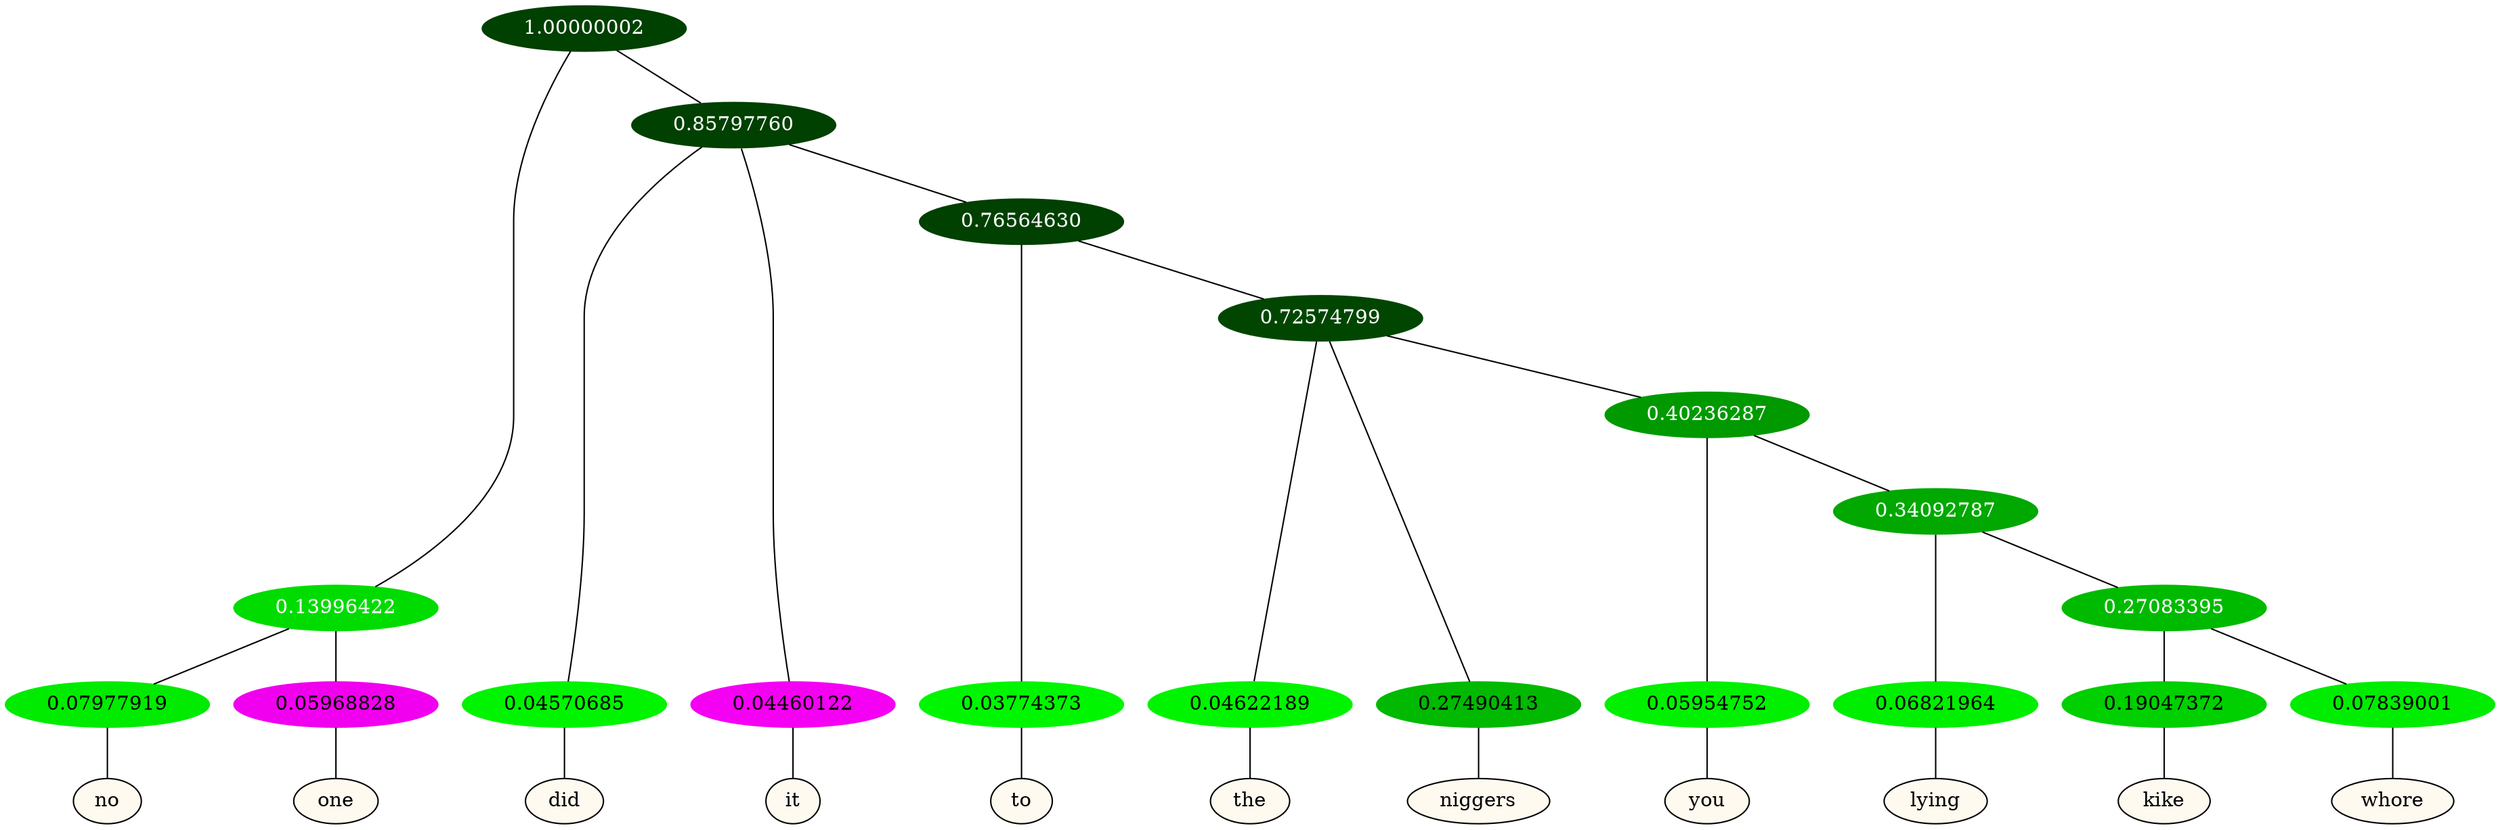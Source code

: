 graph {
	node [format=png height=0.15 nodesep=0.001 ordering=out overlap=prism overlap_scaling=0.01 ranksep=0.001 ratio=0.2 style=filled width=0.15]
	{
		rank=same
		a_w_3 [label=no color=black fillcolor=floralwhite style="filled,solid"]
		a_w_4 [label=one color=black fillcolor=floralwhite style="filled,solid"]
		a_w_5 [label=did color=black fillcolor=floralwhite style="filled,solid"]
		a_w_6 [label=it color=black fillcolor=floralwhite style="filled,solid"]
		a_w_8 [label=to color=black fillcolor=floralwhite style="filled,solid"]
		a_w_10 [label=the color=black fillcolor=floralwhite style="filled,solid"]
		a_w_11 [label=niggers color=black fillcolor=floralwhite style="filled,solid"]
		a_w_13 [label=you color=black fillcolor=floralwhite style="filled,solid"]
		a_w_15 [label=lying color=black fillcolor=floralwhite style="filled,solid"]
		a_w_17 [label=kike color=black fillcolor=floralwhite style="filled,solid"]
		a_w_18 [label=whore color=black fillcolor=floralwhite style="filled,solid"]
	}
	a_n_3 -- a_w_3
	a_n_4 -- a_w_4
	a_n_5 -- a_w_5
	a_n_6 -- a_w_6
	a_n_8 -- a_w_8
	a_n_10 -- a_w_10
	a_n_11 -- a_w_11
	a_n_13 -- a_w_13
	a_n_15 -- a_w_15
	a_n_17 -- a_w_17
	a_n_18 -- a_w_18
	{
		rank=same
		a_n_3 [label=0.07977919 color="0.334 1.000 0.920" fontcolor=black]
		a_n_4 [label=0.05968828 color="0.835 1.000 0.940" fontcolor=black]
		a_n_5 [label=0.04570685 color="0.334 1.000 0.954" fontcolor=black]
		a_n_6 [label=0.04460122 color="0.835 1.000 0.955" fontcolor=black]
		a_n_8 [label=0.03774373 color="0.334 1.000 0.962" fontcolor=black]
		a_n_10 [label=0.04622189 color="0.334 1.000 0.954" fontcolor=black]
		a_n_11 [label=0.27490413 color="0.334 1.000 0.725" fontcolor=black]
		a_n_13 [label=0.05954752 color="0.334 1.000 0.940" fontcolor=black]
		a_n_15 [label=0.06821964 color="0.334 1.000 0.932" fontcolor=black]
		a_n_17 [label=0.19047372 color="0.334 1.000 0.810" fontcolor=black]
		a_n_18 [label=0.07839001 color="0.334 1.000 0.922" fontcolor=black]
	}
	a_n_0 [label=1.00000002 color="0.334 1.000 0.250" fontcolor=grey99]
	a_n_1 [label=0.13996422 color="0.334 1.000 0.860" fontcolor=grey99]
	a_n_0 -- a_n_1
	a_n_2 [label=0.85797760 color="0.334 1.000 0.250" fontcolor=grey99]
	a_n_0 -- a_n_2
	a_n_1 -- a_n_3
	a_n_1 -- a_n_4
	a_n_2 -- a_n_5
	a_n_2 -- a_n_6
	a_n_7 [label=0.76564630 color="0.334 1.000 0.250" fontcolor=grey99]
	a_n_2 -- a_n_7
	a_n_7 -- a_n_8
	a_n_9 [label=0.72574799 color="0.334 1.000 0.274" fontcolor=grey99]
	a_n_7 -- a_n_9
	a_n_9 -- a_n_10
	a_n_9 -- a_n_11
	a_n_12 [label=0.40236287 color="0.334 1.000 0.598" fontcolor=grey99]
	a_n_9 -- a_n_12
	a_n_12 -- a_n_13
	a_n_14 [label=0.34092787 color="0.334 1.000 0.659" fontcolor=grey99]
	a_n_12 -- a_n_14
	a_n_14 -- a_n_15
	a_n_16 [label=0.27083395 color="0.334 1.000 0.729" fontcolor=grey99]
	a_n_14 -- a_n_16
	a_n_16 -- a_n_17
	a_n_16 -- a_n_18
}
